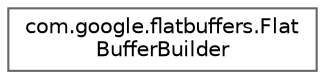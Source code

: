 digraph "Graphical Class Hierarchy"
{
 // LATEX_PDF_SIZE
  bgcolor="transparent";
  edge [fontname=Helvetica,fontsize=10,labelfontname=Helvetica,labelfontsize=10];
  node [fontname=Helvetica,fontsize=10,shape=box,height=0.2,width=0.4];
  rankdir="LR";
  Node0 [id="Node000000",label="com.google.flatbuffers.Flat\lBufferBuilder",height=0.2,width=0.4,color="grey40", fillcolor="white", style="filled",URL="$classcom_1_1google_1_1flatbuffers_1_1FlatBufferBuilder.html",tooltip=" "];
}
